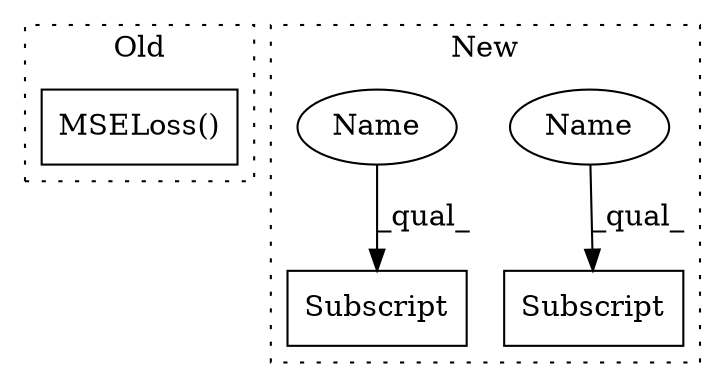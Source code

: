 digraph G {
subgraph cluster0 {
1 [label="MSELoss()" a="75" s="895" l="12" shape="box"];
label = "Old";
style="dotted";
}
subgraph cluster1 {
2 [label="Subscript" a="63" s="708,0" l="34,0" shape="box"];
3 [label="Subscript" a="63" s="795,0" l="34,0" shape="box"];
4 [label="Name" a="87" s="795" l="12" shape="ellipse"];
5 [label="Name" a="87" s="708" l="12" shape="ellipse"];
label = "New";
style="dotted";
}
4 -> 3 [label="_qual_"];
5 -> 2 [label="_qual_"];
}